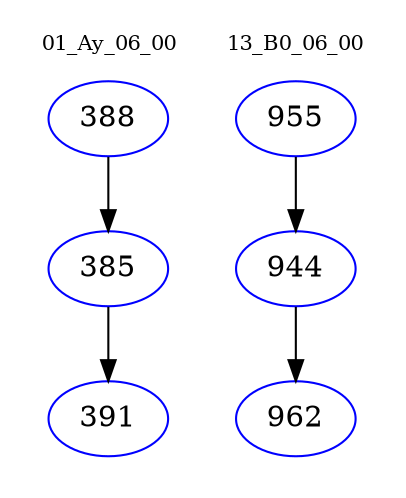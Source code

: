 digraph{
subgraph cluster_0 {
color = white
label = "01_Ay_06_00";
fontsize=10;
T0_388 [label="388", color="blue"]
T0_388 -> T0_385 [color="black"]
T0_385 [label="385", color="blue"]
T0_385 -> T0_391 [color="black"]
T0_391 [label="391", color="blue"]
}
subgraph cluster_1 {
color = white
label = "13_B0_06_00";
fontsize=10;
T1_955 [label="955", color="blue"]
T1_955 -> T1_944 [color="black"]
T1_944 [label="944", color="blue"]
T1_944 -> T1_962 [color="black"]
T1_962 [label="962", color="blue"]
}
}
